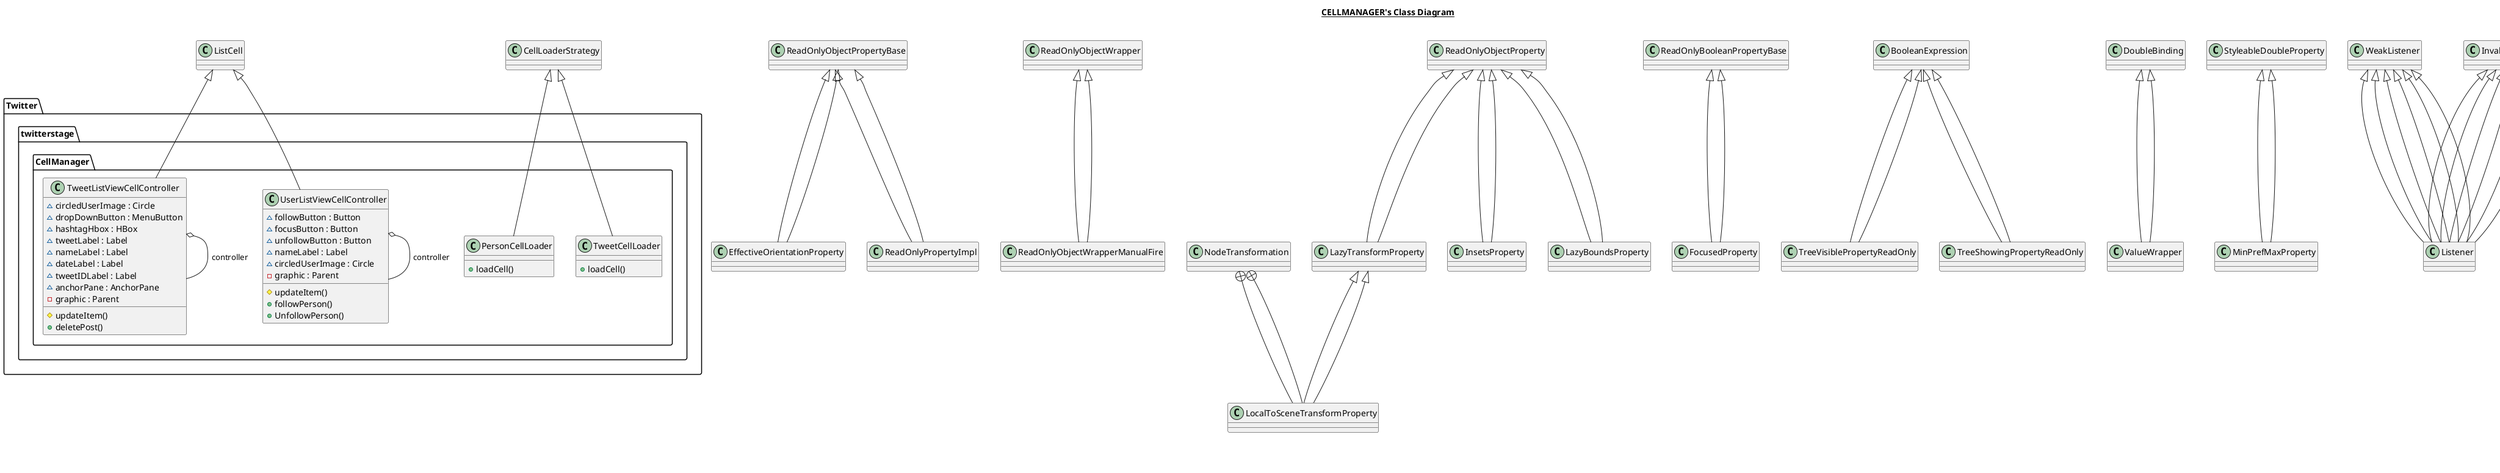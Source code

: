 @startuml

title __CELLMANAGER's Class Diagram__\n

  package Twitter {
    package Twitter.twitterstage {
      package Twitter.twitterstage.CellManager {
        class PersonCellLoader {
            + loadCell()
        }
      }
    }
  }
  

  package Twitter {
    package Twitter.twitterstage {
      package Twitter.twitterstage.CellManager {
        class TweetCellLoader {
            + loadCell()
        }
      }
    }
  }
  

  package Twitter {
    package Twitter.twitterstage {
      package Twitter.twitterstage.CellManager {
        class TweetListViewCellController {
            ~ circledUserImage : Circle
            ~ dropDownButton : MenuButton
            ~ hashtagHbox : HBox
            ~ tweetLabel : Label
            ~ nameLabel : Label
            ~ dateLabel : Label
            ~ tweetIDLabel : Label
            ~ anchorPane : AnchorPane
            - graphic : Parent
            # updateItem()
            + deletePost()
        }
      }
    }
  }
  

  package Twitter {
    package Twitter.twitterstage {
      package Twitter.twitterstage.CellManager {
        class UserListViewCellController {
            ~ followButton : Button
            ~ focusButton : Button
            ~ unfollowButton : Button
            ~ nameLabel : Label
            ~ circledUserImage : Circle
            - graphic : Parent
            # updateItem()
            + followPerson()
            + UnfollowPerson()
        }
      }
    }
  }
  

  PersonCellLoader -up-|> CellLoaderStrategy
  TweetCellLoader -up-|> CellLoaderStrategy
  TweetListViewCellController -up-|> ListCell
  TweetListViewCellController o-- TweetListViewCellController : controller
  ShapeProperty -up-|> Runnable
  ShapeProperty -up-|> StyleableObjectProperty
  Listener -up-|> InvalidationListener
  Listener -up-|> WeakListener
  MinPrefMaxProperty -up-|> StyleableDoubleProperty
  ValueWrapper -up-|> DoubleBinding
  Listener -up-|> InvalidationListener
  Listener -up-|> WeakListener
  InsetsProperty -up-|> ReadOnlyObjectProperty
  LazyBoundsProperty -up-|> ReadOnlyObjectProperty
  LazyTransformProperty -up-|> ReadOnlyObjectProperty
  TreeVisiblePropertyReadOnly -up-|> BooleanExpression
  TreeShowingPropertyReadOnly -up-|> BooleanExpression
  FocusedProperty -up-|> ReadOnlyBooleanPropertyBase
  EffectiveOrientationProperty -up-|> ReadOnlyObjectPropertyBase
  NodeTransformation +-down- LocalToSceneTransformProperty
  LocalToSceneTransformProperty -up-|> LazyTransformProperty
  ReadOnlyObjectWrapperManualFire -up-|> ReadOnlyObjectWrapper
  ReadOnlyPropertyImpl -up-|> ReadOnlyObjectPropertyBase
  Listener -up-|> InvalidationListener
  Listener -up-|> WeakListener
  UserListViewCellController -up-|> ListCell
  UserListViewCellController o-- UserListViewCellController : controller
  ShapeProperty -up-|> Runnable
  ShapeProperty -up-|> StyleableObjectProperty
  Listener -up-|> InvalidationListener
  Listener -up-|> WeakListener
  MinPrefMaxProperty -up-|> StyleableDoubleProperty
  ValueWrapper -up-|> DoubleBinding
  Listener -up-|> InvalidationListener
  Listener -up-|> WeakListener
  InsetsProperty -up-|> ReadOnlyObjectProperty
  LazyBoundsProperty -up-|> ReadOnlyObjectProperty
  LazyTransformProperty -up-|> ReadOnlyObjectProperty
  TreeVisiblePropertyReadOnly -up-|> BooleanExpression
  TreeShowingPropertyReadOnly -up-|> BooleanExpression
  FocusedProperty -up-|> ReadOnlyBooleanPropertyBase
  EffectiveOrientationProperty -up-|> ReadOnlyObjectPropertyBase
  NodeTransformation +-down- LocalToSceneTransformProperty
  LocalToSceneTransformProperty -up-|> LazyTransformProperty
  ReadOnlyObjectWrapperManualFire -up-|> ReadOnlyObjectWrapper
  ReadOnlyPropertyImpl -up-|> ReadOnlyObjectPropertyBase
  Listener -up-|> InvalidationListener
  Listener -up-|> WeakListener


right footer


PlantUML diagram generated by SketchIt! (https://bitbucket.org/pmesmeur/sketch.it)
For more information about this tool, please contact philippe.mesmeur@gmail.com
endfooter

@enduml
